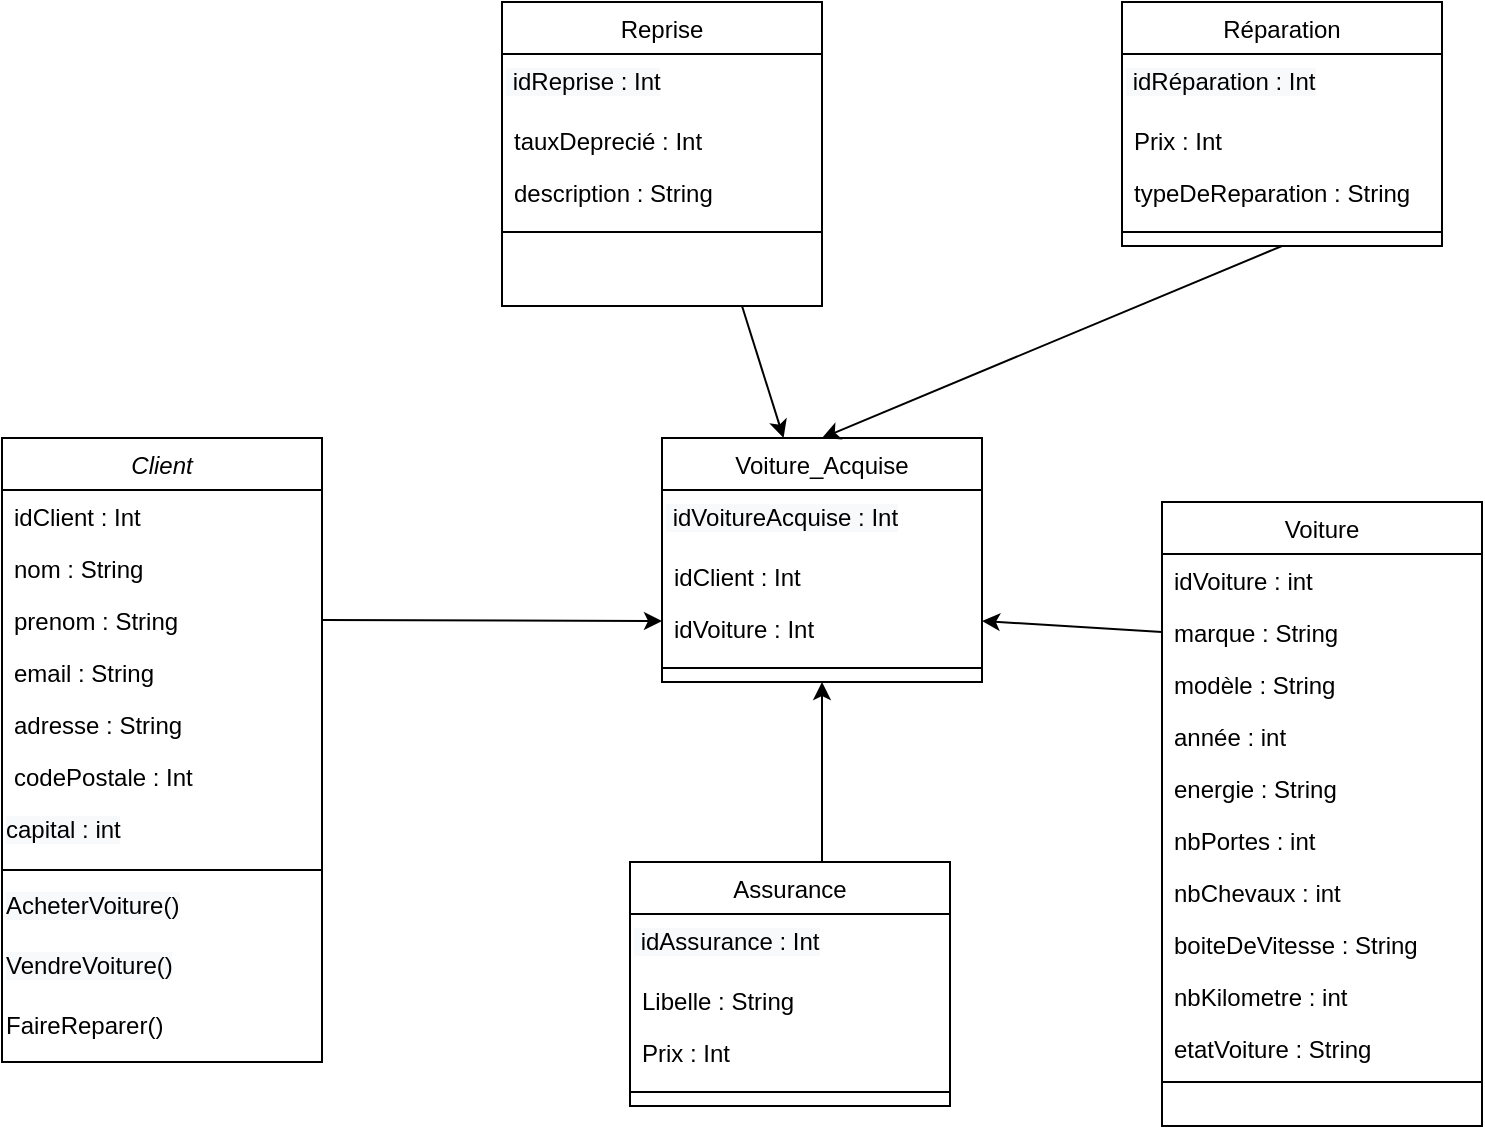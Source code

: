 <mxfile version="13.7.1" type="device"><diagram id="C5RBs43oDa-KdzZeNtuy" name="Page-1"><mxGraphModel dx="1044" dy="1689" grid="1" gridSize="10" guides="1" tooltips="1" connect="1" arrows="1" fold="1" page="1" pageScale="1" pageWidth="827" pageHeight="1169" math="0" shadow="0"><root><mxCell id="WIyWlLk6GJQsqaUBKTNV-0"/><mxCell id="WIyWlLk6GJQsqaUBKTNV-1" parent="WIyWlLk6GJQsqaUBKTNV-0"/><mxCell id="zkfFHV4jXpPFQw0GAbJ--0" value="Client" style="swimlane;fontStyle=2;align=center;verticalAlign=top;childLayout=stackLayout;horizontal=1;startSize=26;horizontalStack=0;resizeParent=1;resizeLast=0;collapsible=1;marginBottom=0;rounded=0;shadow=0;strokeWidth=1;" parent="WIyWlLk6GJQsqaUBKTNV-1" vertex="1"><mxGeometry x="20" y="18" width="160" height="312" as="geometry"><mxRectangle x="230" y="140" width="160" height="26" as="alternateBounds"/></mxGeometry></mxCell><mxCell id="4L49f_g-8_WwWok4Gfky-2" value="idClient : Int" style="text;align=left;verticalAlign=top;spacingLeft=4;spacingRight=4;overflow=hidden;rotatable=0;points=[[0,0.5],[1,0.5]];portConstraint=eastwest;rounded=0;shadow=0;html=0;" parent="zkfFHV4jXpPFQw0GAbJ--0" vertex="1"><mxGeometry y="26" width="160" height="26" as="geometry"/></mxCell><mxCell id="zkfFHV4jXpPFQw0GAbJ--1" value="nom : String" style="text;align=left;verticalAlign=top;spacingLeft=4;spacingRight=4;overflow=hidden;rotatable=0;points=[[0,0.5],[1,0.5]];portConstraint=eastwest;" parent="zkfFHV4jXpPFQw0GAbJ--0" vertex="1"><mxGeometry y="52" width="160" height="26" as="geometry"/></mxCell><mxCell id="zkfFHV4jXpPFQw0GAbJ--2" value="prenom : String" style="text;align=left;verticalAlign=top;spacingLeft=4;spacingRight=4;overflow=hidden;rotatable=0;points=[[0,0.5],[1,0.5]];portConstraint=eastwest;rounded=0;shadow=0;html=0;" parent="zkfFHV4jXpPFQw0GAbJ--0" vertex="1"><mxGeometry y="78" width="160" height="26" as="geometry"/></mxCell><mxCell id="zkfFHV4jXpPFQw0GAbJ--3" value="email : String" style="text;align=left;verticalAlign=top;spacingLeft=4;spacingRight=4;overflow=hidden;rotatable=0;points=[[0,0.5],[1,0.5]];portConstraint=eastwest;rounded=0;shadow=0;html=0;" parent="zkfFHV4jXpPFQw0GAbJ--0" vertex="1"><mxGeometry y="104" width="160" height="26" as="geometry"/></mxCell><mxCell id="4L49f_g-8_WwWok4Gfky-0" value="adresse : String" style="text;align=left;verticalAlign=top;spacingLeft=4;spacingRight=4;overflow=hidden;rotatable=0;points=[[0,0.5],[1,0.5]];portConstraint=eastwest;rounded=0;shadow=0;html=0;" parent="zkfFHV4jXpPFQw0GAbJ--0" vertex="1"><mxGeometry y="130" width="160" height="26" as="geometry"/></mxCell><mxCell id="4L49f_g-8_WwWok4Gfky-1" value="codePostale : Int" style="text;align=left;verticalAlign=top;spacingLeft=4;spacingRight=4;overflow=hidden;rotatable=0;points=[[0,0.5],[1,0.5]];portConstraint=eastwest;rounded=0;shadow=0;html=0;" parent="zkfFHV4jXpPFQw0GAbJ--0" vertex="1"><mxGeometry y="156" width="160" height="26" as="geometry"/></mxCell><mxCell id="4L49f_g-8_WwWok4Gfky-9" value="&lt;span style=&quot;color: rgb(0 , 0 , 0) ; font-family: &amp;#34;helvetica&amp;#34; ; font-size: 12px ; font-style: normal ; font-weight: 400 ; letter-spacing: normal ; text-align: left ; text-indent: 0px ; text-transform: none ; word-spacing: 0px ; background-color: rgb(248 , 249 , 250) ; display: inline ; float: none&quot;&gt;capital : int&lt;/span&gt;" style="text;whiteSpace=wrap;html=1;" parent="zkfFHV4jXpPFQw0GAbJ--0" vertex="1"><mxGeometry y="182" width="160" height="30" as="geometry"/></mxCell><mxCell id="zkfFHV4jXpPFQw0GAbJ--4" value="" style="line;html=1;strokeWidth=1;align=left;verticalAlign=middle;spacingTop=-1;spacingLeft=3;spacingRight=3;rotatable=0;labelPosition=right;points=[];portConstraint=eastwest;" parent="zkfFHV4jXpPFQw0GAbJ--0" vertex="1"><mxGeometry y="212" width="160" height="8" as="geometry"/></mxCell><mxCell id="4L49f_g-8_WwWok4Gfky-10" value="&lt;span style=&quot;color: rgb(0 , 0 , 0) ; font-family: &amp;#34;helvetica&amp;#34; ; font-size: 12px ; font-style: normal ; font-weight: 400 ; letter-spacing: normal ; text-align: left ; text-indent: 0px ; text-transform: none ; word-spacing: 0px ; background-color: rgb(248 , 249 , 250) ; display: inline ; float: none&quot;&gt;AcheterVoiture()&lt;/span&gt;" style="text;whiteSpace=wrap;html=1;" parent="zkfFHV4jXpPFQw0GAbJ--0" vertex="1"><mxGeometry y="220" width="160" height="30" as="geometry"/></mxCell><mxCell id="4L49f_g-8_WwWok4Gfky-11" value="&lt;span style=&quot;color: rgb(0 , 0 , 0) ; font-family: &amp;#34;helvetica&amp;#34; ; font-size: 12px ; font-style: normal ; font-weight: 400 ; letter-spacing: normal ; text-align: left ; text-indent: 0px ; text-transform: none ; word-spacing: 0px ; background-color: rgb(248 , 249 , 250) ; display: inline ; float: none&quot;&gt;VendreVoiture()&lt;/span&gt;" style="text;whiteSpace=wrap;html=1;" parent="zkfFHV4jXpPFQw0GAbJ--0" vertex="1"><mxGeometry y="250" width="160" height="30" as="geometry"/></mxCell><mxCell id="4L49f_g-8_WwWok4Gfky-12" value="&lt;font face=&quot;helvetica&quot;&gt;FaireReparer()&lt;/font&gt;" style="text;whiteSpace=wrap;html=1;" parent="zkfFHV4jXpPFQw0GAbJ--0" vertex="1"><mxGeometry y="280" width="160" height="30" as="geometry"/></mxCell><mxCell id="LNE4UetryxGLQMDSdTaE-3" value="" style="endArrow=classic;html=1;entryX=0;entryY=0.75;entryDx=0;entryDy=0;exitX=1;exitY=0.5;exitDx=0;exitDy=0;" edge="1" parent="WIyWlLk6GJQsqaUBKTNV-1" source="zkfFHV4jXpPFQw0GAbJ--2" target="LNE4UetryxGLQMDSdTaE-1"><mxGeometry width="50" height="50" relative="1" as="geometry"><mxPoint x="183" y="79" as="sourcePoint"/><mxPoint x="430" y="60" as="targetPoint"/></mxGeometry></mxCell><mxCell id="LNE4UetryxGLQMDSdTaE-4" value="" style="endArrow=classic;html=1;exitX=0;exitY=0.5;exitDx=0;exitDy=0;entryX=1;entryY=0.75;entryDx=0;entryDy=0;" edge="1" parent="WIyWlLk6GJQsqaUBKTNV-1" source="zkfFHV4jXpPFQw0GAbJ--19" target="LNE4UetryxGLQMDSdTaE-1"><mxGeometry width="50" height="50" relative="1" as="geometry"><mxPoint x="193.04" y="80.91" as="sourcePoint"/><mxPoint x="500" y="81" as="targetPoint"/></mxGeometry></mxCell><mxCell id="zkfFHV4jXpPFQw0GAbJ--17" value="Voiture" style="swimlane;fontStyle=0;align=center;verticalAlign=top;childLayout=stackLayout;horizontal=1;startSize=26;horizontalStack=0;resizeParent=1;resizeLast=0;collapsible=1;marginBottom=0;rounded=0;shadow=0;strokeWidth=1;" parent="WIyWlLk6GJQsqaUBKTNV-1" vertex="1"><mxGeometry x="600" y="50" width="160" height="312" as="geometry"><mxRectangle x="550" y="140" width="160" height="26" as="alternateBounds"/></mxGeometry></mxCell><mxCell id="zkfFHV4jXpPFQw0GAbJ--18" value="idVoiture : int" style="text;align=left;verticalAlign=top;spacingLeft=4;spacingRight=4;overflow=hidden;rotatable=0;points=[[0,0.5],[1,0.5]];portConstraint=eastwest;" parent="zkfFHV4jXpPFQw0GAbJ--17" vertex="1"><mxGeometry y="26" width="160" height="26" as="geometry"/></mxCell><mxCell id="zkfFHV4jXpPFQw0GAbJ--19" value="marque : String" style="text;align=left;verticalAlign=top;spacingLeft=4;spacingRight=4;overflow=hidden;rotatable=0;points=[[0,0.5],[1,0.5]];portConstraint=eastwest;rounded=0;shadow=0;html=0;" parent="zkfFHV4jXpPFQw0GAbJ--17" vertex="1"><mxGeometry y="52" width="160" height="26" as="geometry"/></mxCell><mxCell id="zkfFHV4jXpPFQw0GAbJ--20" value="modèle : String" style="text;align=left;verticalAlign=top;spacingLeft=4;spacingRight=4;overflow=hidden;rotatable=0;points=[[0,0.5],[1,0.5]];portConstraint=eastwest;rounded=0;shadow=0;html=0;" parent="zkfFHV4jXpPFQw0GAbJ--17" vertex="1"><mxGeometry y="78" width="160" height="26" as="geometry"/></mxCell><mxCell id="4L49f_g-8_WwWok4Gfky-7" value="année : int" style="text;align=left;verticalAlign=top;spacingLeft=4;spacingRight=4;overflow=hidden;rotatable=0;points=[[0,0.5],[1,0.5]];portConstraint=eastwest;rounded=0;shadow=0;html=0;" parent="zkfFHV4jXpPFQw0GAbJ--17" vertex="1"><mxGeometry y="104" width="160" height="26" as="geometry"/></mxCell><mxCell id="zkfFHV4jXpPFQw0GAbJ--21" value="energie : String" style="text;align=left;verticalAlign=top;spacingLeft=4;spacingRight=4;overflow=hidden;rotatable=0;points=[[0,0.5],[1,0.5]];portConstraint=eastwest;rounded=0;shadow=0;html=0;" parent="zkfFHV4jXpPFQw0GAbJ--17" vertex="1"><mxGeometry y="130" width="160" height="26" as="geometry"/></mxCell><mxCell id="zkfFHV4jXpPFQw0GAbJ--22" value="nbPortes : int" style="text;align=left;verticalAlign=top;spacingLeft=4;spacingRight=4;overflow=hidden;rotatable=0;points=[[0,0.5],[1,0.5]];portConstraint=eastwest;rounded=0;shadow=0;html=0;" parent="zkfFHV4jXpPFQw0GAbJ--17" vertex="1"><mxGeometry y="156" width="160" height="26" as="geometry"/></mxCell><mxCell id="4L49f_g-8_WwWok4Gfky-5" value="nbChevaux : int" style="text;align=left;verticalAlign=top;spacingLeft=4;spacingRight=4;overflow=hidden;rotatable=0;points=[[0,0.5],[1,0.5]];portConstraint=eastwest;rounded=0;shadow=0;html=0;" parent="zkfFHV4jXpPFQw0GAbJ--17" vertex="1"><mxGeometry y="182" width="160" height="26" as="geometry"/></mxCell><mxCell id="4L49f_g-8_WwWok4Gfky-6" value="boiteDeVitesse : String" style="text;align=left;verticalAlign=top;spacingLeft=4;spacingRight=4;overflow=hidden;rotatable=0;points=[[0,0.5],[1,0.5]];portConstraint=eastwest;rounded=0;shadow=0;html=0;" parent="zkfFHV4jXpPFQw0GAbJ--17" vertex="1"><mxGeometry y="208" width="160" height="26" as="geometry"/></mxCell><mxCell id="4L49f_g-8_WwWok4Gfky-13" value="nbKilometre : int" style="text;align=left;verticalAlign=top;spacingLeft=4;spacingRight=4;overflow=hidden;rotatable=0;points=[[0,0.5],[1,0.5]];portConstraint=eastwest;rounded=0;shadow=0;html=0;" parent="zkfFHV4jXpPFQw0GAbJ--17" vertex="1"><mxGeometry y="234" width="160" height="26" as="geometry"/></mxCell><mxCell id="4L49f_g-8_WwWok4Gfky-14" value="etatVoiture : String" style="text;align=left;verticalAlign=top;spacingLeft=4;spacingRight=4;overflow=hidden;rotatable=0;points=[[0,0.5],[1,0.5]];portConstraint=eastwest;rounded=0;shadow=0;html=0;" parent="zkfFHV4jXpPFQw0GAbJ--17" vertex="1"><mxGeometry y="260" width="160" height="26" as="geometry"/></mxCell><mxCell id="zkfFHV4jXpPFQw0GAbJ--23" value="" style="line;html=1;strokeWidth=1;align=left;verticalAlign=middle;spacingTop=-1;spacingLeft=3;spacingRight=3;rotatable=0;labelPosition=right;points=[];portConstraint=eastwest;" parent="zkfFHV4jXpPFQw0GAbJ--17" vertex="1"><mxGeometry y="286" width="160" height="8" as="geometry"/></mxCell><mxCell id="LNE4UetryxGLQMDSdTaE-1" value="Voiture_Acquise" style="swimlane;fontStyle=0;align=center;verticalAlign=top;childLayout=stackLayout;horizontal=1;startSize=26;horizontalStack=0;resizeParent=1;resizeLast=0;collapsible=1;marginBottom=0;rounded=0;shadow=0;strokeWidth=1;" vertex="1" parent="WIyWlLk6GJQsqaUBKTNV-1"><mxGeometry x="350" y="18" width="160" height="122" as="geometry"><mxRectangle x="130" y="380" width="160" height="26" as="alternateBounds"/></mxGeometry></mxCell><mxCell id="LNE4UetryxGLQMDSdTaE-5" value="&lt;span style=&quot;color: rgb(0 , 0 , 0) ; font-family: &amp;#34;helvetica&amp;#34; ; font-size: 12px ; font-style: normal ; font-weight: 400 ; letter-spacing: normal ; text-align: left ; text-indent: 0px ; text-transform: none ; word-spacing: 0px ; background-color: rgb(248 , 249 , 250) ; display: inline ; float: none&quot;&gt;&amp;nbsp;idVoitureAcquise : Int&lt;/span&gt;" style="text;whiteSpace=wrap;html=1;" vertex="1" parent="LNE4UetryxGLQMDSdTaE-1"><mxGeometry y="26" width="160" height="30" as="geometry"/></mxCell><mxCell id="LNE4UetryxGLQMDSdTaE-6" value="idClient : Int" style="text;align=left;verticalAlign=top;spacingLeft=4;spacingRight=4;overflow=hidden;rotatable=0;points=[[0,0.5],[1,0.5]];portConstraint=eastwest;rounded=0;shadow=0;html=0;" vertex="1" parent="LNE4UetryxGLQMDSdTaE-1"><mxGeometry y="56" width="160" height="26" as="geometry"/></mxCell><mxCell id="LNE4UetryxGLQMDSdTaE-7" value="idVoiture : Int" style="text;align=left;verticalAlign=top;spacingLeft=4;spacingRight=4;overflow=hidden;rotatable=0;points=[[0,0.5],[1,0.5]];portConstraint=eastwest;rounded=0;shadow=0;html=0;" vertex="1" parent="LNE4UetryxGLQMDSdTaE-1"><mxGeometry y="82" width="160" height="26" as="geometry"/></mxCell><mxCell id="LNE4UetryxGLQMDSdTaE-2" value="" style="line;html=1;strokeWidth=1;align=left;verticalAlign=middle;spacingTop=-1;spacingLeft=3;spacingRight=3;rotatable=0;labelPosition=right;points=[];portConstraint=eastwest;" vertex="1" parent="LNE4UetryxGLQMDSdTaE-1"><mxGeometry y="108" width="160" height="14" as="geometry"/></mxCell><mxCell id="LNE4UetryxGLQMDSdTaE-9" value="Assurance" style="swimlane;fontStyle=0;align=center;verticalAlign=top;childLayout=stackLayout;horizontal=1;startSize=26;horizontalStack=0;resizeParent=1;resizeLast=0;collapsible=1;marginBottom=0;rounded=0;shadow=0;strokeWidth=1;" vertex="1" parent="WIyWlLk6GJQsqaUBKTNV-1"><mxGeometry x="334" y="230" width="160" height="122" as="geometry"><mxRectangle x="130" y="380" width="160" height="26" as="alternateBounds"/></mxGeometry></mxCell><mxCell id="LNE4UetryxGLQMDSdTaE-10" value="&lt;span style=&quot;color: rgb(0 , 0 , 0) ; font-family: &amp;#34;helvetica&amp;#34; ; font-size: 12px ; font-style: normal ; font-weight: 400 ; letter-spacing: normal ; text-align: left ; text-indent: 0px ; text-transform: none ; word-spacing: 0px ; background-color: rgb(248 , 249 , 250) ; display: inline ; float: none&quot;&gt;&amp;nbsp;idAssurance : Int&lt;/span&gt;" style="text;whiteSpace=wrap;html=1;" vertex="1" parent="LNE4UetryxGLQMDSdTaE-9"><mxGeometry y="26" width="160" height="30" as="geometry"/></mxCell><mxCell id="LNE4UetryxGLQMDSdTaE-11" value="Libelle : String" style="text;align=left;verticalAlign=top;spacingLeft=4;spacingRight=4;overflow=hidden;rotatable=0;points=[[0,0.5],[1,0.5]];portConstraint=eastwest;rounded=0;shadow=0;html=0;" vertex="1" parent="LNE4UetryxGLQMDSdTaE-9"><mxGeometry y="56" width="160" height="26" as="geometry"/></mxCell><mxCell id="LNE4UetryxGLQMDSdTaE-12" value="Prix : Int" style="text;align=left;verticalAlign=top;spacingLeft=4;spacingRight=4;overflow=hidden;rotatable=0;points=[[0,0.5],[1,0.5]];portConstraint=eastwest;rounded=0;shadow=0;html=0;" vertex="1" parent="LNE4UetryxGLQMDSdTaE-9"><mxGeometry y="82" width="160" height="26" as="geometry"/></mxCell><mxCell id="LNE4UetryxGLQMDSdTaE-13" value="" style="line;html=1;strokeWidth=1;align=left;verticalAlign=middle;spacingTop=-1;spacingLeft=3;spacingRight=3;rotatable=0;labelPosition=right;points=[];portConstraint=eastwest;" vertex="1" parent="LNE4UetryxGLQMDSdTaE-9"><mxGeometry y="108" width="160" height="14" as="geometry"/></mxCell><mxCell id="LNE4UetryxGLQMDSdTaE-15" value="" style="endArrow=classic;html=1;entryX=0.5;entryY=1;entryDx=0;entryDy=0;exitX=0.6;exitY=0;exitDx=0;exitDy=0;exitPerimeter=0;" edge="1" parent="WIyWlLk6GJQsqaUBKTNV-1" source="LNE4UetryxGLQMDSdTaE-9" target="LNE4UetryxGLQMDSdTaE-1"><mxGeometry width="50" height="50" relative="1" as="geometry"><mxPoint x="420" y="280" as="sourcePoint"/><mxPoint x="470" y="230" as="targetPoint"/></mxGeometry></mxCell><mxCell id="LNE4UetryxGLQMDSdTaE-21" value="" style="endArrow=classic;html=1;entryX=0.5;entryY=0;entryDx=0;entryDy=0;exitX=0.5;exitY=1;exitDx=0;exitDy=0;" edge="1" parent="WIyWlLk6GJQsqaUBKTNV-1" source="LNE4UetryxGLQMDSdTaE-16" target="LNE4UetryxGLQMDSdTaE-1"><mxGeometry width="50" height="50" relative="1" as="geometry"><mxPoint x="440" y="240" as="sourcePoint"/><mxPoint x="440" y="150" as="targetPoint"/></mxGeometry></mxCell><mxCell id="LNE4UetryxGLQMDSdTaE-16" value="Réparation" style="swimlane;fontStyle=0;align=center;verticalAlign=top;childLayout=stackLayout;horizontal=1;startSize=26;horizontalStack=0;resizeParent=1;resizeLast=0;collapsible=1;marginBottom=0;rounded=0;shadow=0;strokeWidth=1;" vertex="1" parent="WIyWlLk6GJQsqaUBKTNV-1"><mxGeometry x="580" y="-200" width="160" height="122" as="geometry"><mxRectangle x="130" y="380" width="160" height="26" as="alternateBounds"/></mxGeometry></mxCell><mxCell id="LNE4UetryxGLQMDSdTaE-17" value="&lt;span style=&quot;color: rgb(0 , 0 , 0) ; font-family: &amp;#34;helvetica&amp;#34; ; font-size: 12px ; font-style: normal ; font-weight: 400 ; letter-spacing: normal ; text-align: left ; text-indent: 0px ; text-transform: none ; word-spacing: 0px ; background-color: rgb(248 , 249 , 250) ; display: inline ; float: none&quot;&gt;&amp;nbsp;idRéparation : Int&lt;/span&gt;" style="text;whiteSpace=wrap;html=1;" vertex="1" parent="LNE4UetryxGLQMDSdTaE-16"><mxGeometry y="26" width="160" height="30" as="geometry"/></mxCell><mxCell id="LNE4UetryxGLQMDSdTaE-19" value="Prix : Int" style="text;align=left;verticalAlign=top;spacingLeft=4;spacingRight=4;overflow=hidden;rotatable=0;points=[[0,0.5],[1,0.5]];portConstraint=eastwest;rounded=0;shadow=0;html=0;" vertex="1" parent="LNE4UetryxGLQMDSdTaE-16"><mxGeometry y="56" width="160" height="26" as="geometry"/></mxCell><mxCell id="LNE4UetryxGLQMDSdTaE-18" value="typeDeReparation : String" style="text;align=left;verticalAlign=top;spacingLeft=4;spacingRight=4;overflow=hidden;rotatable=0;points=[[0,0.5],[1,0.5]];portConstraint=eastwest;rounded=0;shadow=0;html=0;" vertex="1" parent="LNE4UetryxGLQMDSdTaE-16"><mxGeometry y="82" width="160" height="26" as="geometry"/></mxCell><mxCell id="LNE4UetryxGLQMDSdTaE-20" value="" style="line;html=1;strokeWidth=1;align=left;verticalAlign=middle;spacingTop=-1;spacingLeft=3;spacingRight=3;rotatable=0;labelPosition=right;points=[];portConstraint=eastwest;" vertex="1" parent="LNE4UetryxGLQMDSdTaE-16"><mxGeometry y="108" width="160" height="14" as="geometry"/></mxCell><mxCell id="LNE4UetryxGLQMDSdTaE-28" value="" style="endArrow=classic;html=1;exitX=0.75;exitY=1;exitDx=0;exitDy=0;" edge="1" parent="WIyWlLk6GJQsqaUBKTNV-1" source="LNE4UetryxGLQMDSdTaE-23" target="LNE4UetryxGLQMDSdTaE-1"><mxGeometry width="50" height="50" relative="1" as="geometry"><mxPoint x="670" y="-68.0" as="sourcePoint"/><mxPoint x="440" y="28" as="targetPoint"/></mxGeometry></mxCell><mxCell id="LNE4UetryxGLQMDSdTaE-23" value="Reprise" style="swimlane;fontStyle=0;align=center;verticalAlign=top;childLayout=stackLayout;horizontal=1;startSize=26;horizontalStack=0;resizeParent=1;resizeLast=0;collapsible=1;marginBottom=0;rounded=0;shadow=0;strokeWidth=1;" vertex="1" parent="WIyWlLk6GJQsqaUBKTNV-1"><mxGeometry x="270" y="-200" width="160" height="152" as="geometry"><mxRectangle x="130" y="380" width="160" height="26" as="alternateBounds"/></mxGeometry></mxCell><mxCell id="LNE4UetryxGLQMDSdTaE-24" value="&lt;span style=&quot;color: rgb(0 , 0 , 0) ; font-family: &amp;#34;helvetica&amp;#34; ; font-size: 12px ; font-style: normal ; font-weight: 400 ; letter-spacing: normal ; text-align: left ; text-indent: 0px ; text-transform: none ; word-spacing: 0px ; background-color: rgb(248 , 249 , 250) ; display: inline ; float: none&quot;&gt;&amp;nbsp;idReprise : Int&lt;/span&gt;" style="text;whiteSpace=wrap;html=1;" vertex="1" parent="LNE4UetryxGLQMDSdTaE-23"><mxGeometry y="26" width="160" height="30" as="geometry"/></mxCell><mxCell id="LNE4UetryxGLQMDSdTaE-25" value="tauxDeprecié : Int" style="text;align=left;verticalAlign=top;spacingLeft=4;spacingRight=4;overflow=hidden;rotatable=0;points=[[0,0.5],[1,0.5]];portConstraint=eastwest;rounded=0;shadow=0;html=0;" vertex="1" parent="LNE4UetryxGLQMDSdTaE-23"><mxGeometry y="56" width="160" height="26" as="geometry"/></mxCell><mxCell id="LNE4UetryxGLQMDSdTaE-26" value="description : String" style="text;align=left;verticalAlign=top;spacingLeft=4;spacingRight=4;overflow=hidden;rotatable=0;points=[[0,0.5],[1,0.5]];portConstraint=eastwest;rounded=0;shadow=0;html=0;" vertex="1" parent="LNE4UetryxGLQMDSdTaE-23"><mxGeometry y="82" width="160" height="26" as="geometry"/></mxCell><mxCell id="LNE4UetryxGLQMDSdTaE-27" value="" style="line;html=1;strokeWidth=1;align=left;verticalAlign=middle;spacingTop=-1;spacingLeft=3;spacingRight=3;rotatable=0;labelPosition=right;points=[];portConstraint=eastwest;" vertex="1" parent="LNE4UetryxGLQMDSdTaE-23"><mxGeometry y="108" width="160" height="14" as="geometry"/></mxCell></root></mxGraphModel></diagram></mxfile>